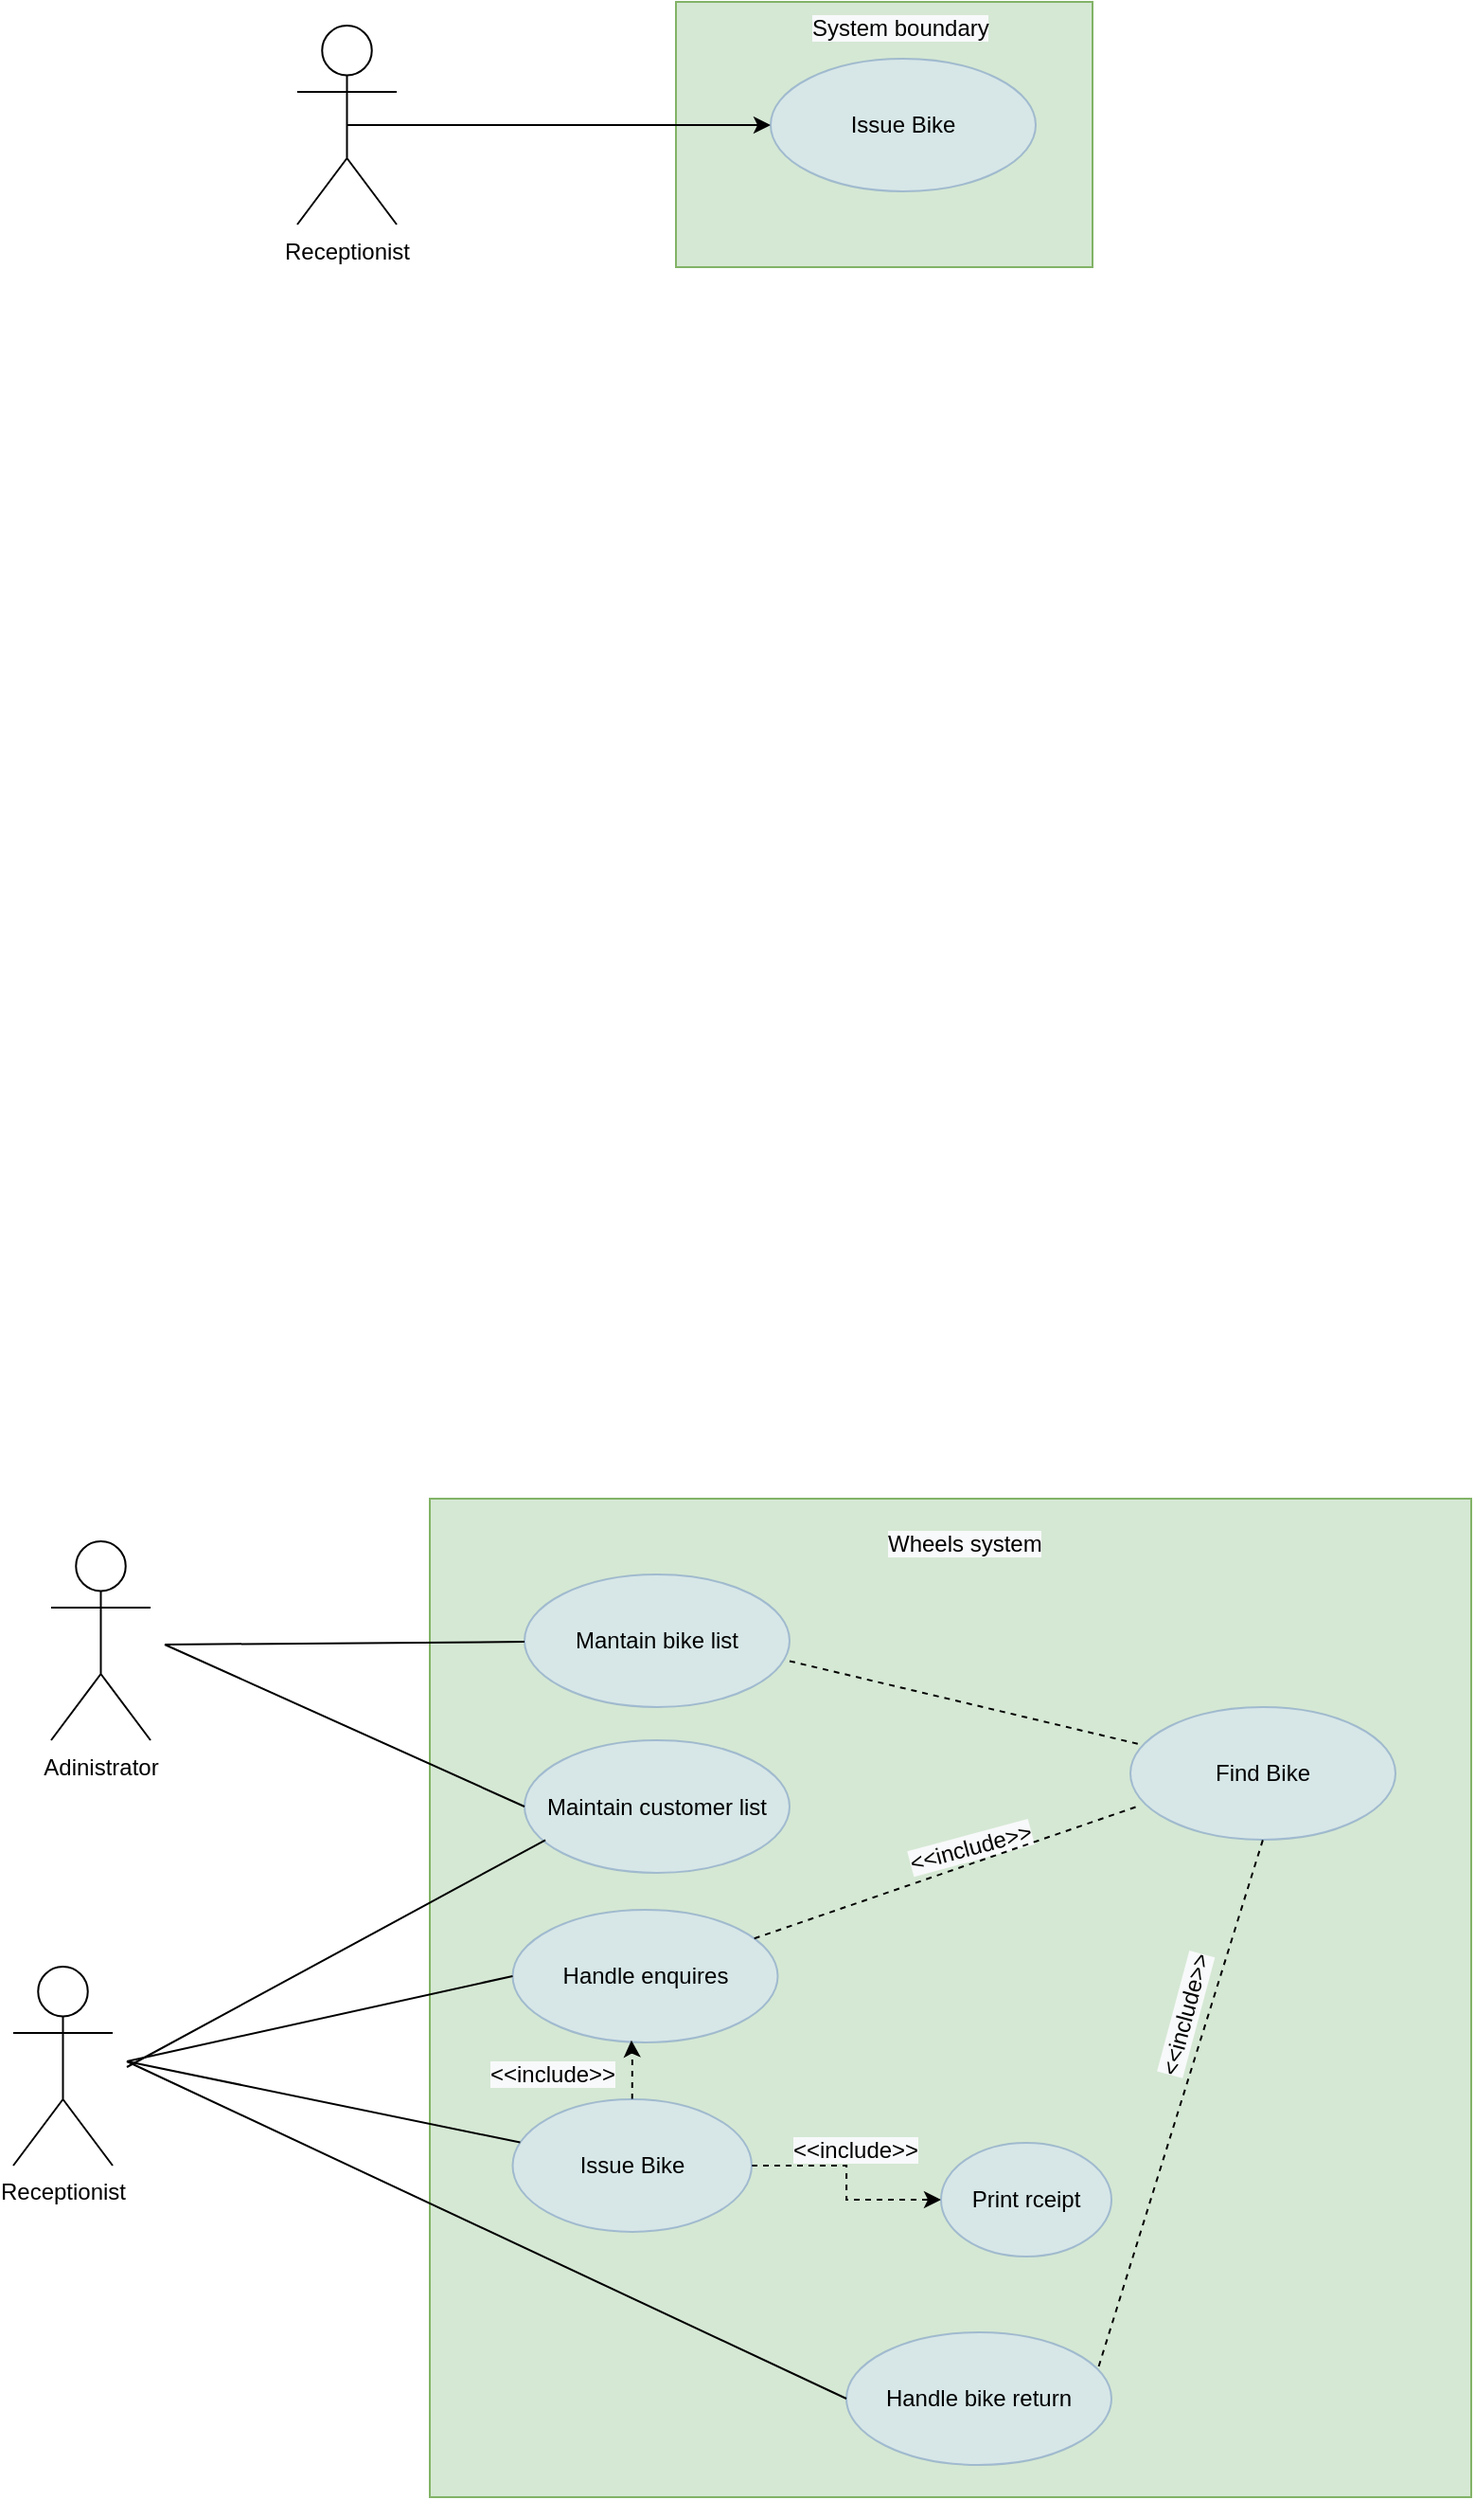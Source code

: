 <mxfile version="13.9.7" type="github">
  <diagram name="Page-1" id="e7e014a7-5840-1c2e-5031-d8a46d1fe8dd">
    <mxGraphModel dx="900" dy="633" grid="1" gridSize="10" guides="1" tooltips="1" connect="1" arrows="1" fold="1" page="1" pageScale="1" pageWidth="1169" pageHeight="826" background="#ffffff" math="0" shadow="0">
      <root>
        <mxCell id="0" />
        <mxCell id="1" parent="0" />
        <mxCell id="xnsoORBqEFnWTqOEyWpl-42" value="&lt;h5&gt;&lt;br&gt;&lt;/h5&gt;" style="html=1;fillColor=#d5e8d4;strokeColor=#82b366;" vertex="1" parent="1">
          <mxGeometry x="460" y="140" width="220" height="140" as="geometry" />
        </mxCell>
        <mxCell id="xnsoORBqEFnWTqOEyWpl-54" style="edgeStyle=orthogonalEdgeStyle;rounded=0;orthogonalLoop=1;jettySize=auto;html=1;exitX=0.5;exitY=0.5;exitDx=0;exitDy=0;exitPerimeter=0;" edge="1" parent="1" source="xnsoORBqEFnWTqOEyWpl-43" target="xnsoORBqEFnWTqOEyWpl-44">
          <mxGeometry relative="1" as="geometry" />
        </mxCell>
        <mxCell id="xnsoORBqEFnWTqOEyWpl-43" value="Receptionist" style="shape=umlActor;verticalLabelPosition=bottom;verticalAlign=top;html=1;" vertex="1" parent="1">
          <mxGeometry x="260" y="152.5" width="52.5" height="105" as="geometry" />
        </mxCell>
        <mxCell id="xnsoORBqEFnWTqOEyWpl-44" value="Issue Bike" style="ellipse;whiteSpace=wrap;html=1;fillColor=#dae8fc;strokeColor=#6c8ebf;opacity=50;" vertex="1" parent="1">
          <mxGeometry x="510" y="170" width="140" height="70" as="geometry" />
        </mxCell>
        <mxCell id="xnsoORBqEFnWTqOEyWpl-52" value="&lt;span style=&quot;color: rgb(0 , 0 , 0) ; font-family: &amp;#34;helvetica&amp;#34; ; font-size: 12px ; font-style: normal ; font-weight: 400 ; letter-spacing: normal ; text-align: center ; text-indent: 0px ; text-transform: none ; word-spacing: 0px ; background-color: rgb(248 , 249 , 250) ; display: inline ; float: none&quot;&gt;System boundary&lt;/span&gt;" style="text;whiteSpace=wrap;html=1;" vertex="1" parent="1">
          <mxGeometry x="530" y="140" width="120" height="30" as="geometry" />
        </mxCell>
        <mxCell id="xnsoORBqEFnWTqOEyWpl-55" value="&lt;h5&gt;&lt;br&gt;&lt;/h5&gt;" style="html=1;fillColor=#d5e8d4;strokeColor=#82b366;" vertex="1" parent="1">
          <mxGeometry x="330" y="930" width="550" height="527" as="geometry" />
        </mxCell>
        <mxCell id="xnsoORBqEFnWTqOEyWpl-57" value="Adinistrator" style="shape=umlActor;verticalLabelPosition=bottom;verticalAlign=top;html=1;" vertex="1" parent="1">
          <mxGeometry x="130" y="952.5" width="52.5" height="105" as="geometry" />
        </mxCell>
        <mxCell id="xnsoORBqEFnWTqOEyWpl-58" value="Mantain bike list" style="ellipse;whiteSpace=wrap;html=1;fillColor=#dae8fc;strokeColor=#6c8ebf;opacity=50;" vertex="1" parent="1">
          <mxGeometry x="380" y="970" width="140" height="70" as="geometry" />
        </mxCell>
        <mxCell id="xnsoORBqEFnWTqOEyWpl-59" value="&lt;span style=&quot;color: rgb(0 , 0 , 0) ; font-family: &amp;#34;helvetica&amp;#34; ; font-size: 12px ; font-style: normal ; font-weight: 400 ; letter-spacing: normal ; text-align: center ; text-indent: 0px ; text-transform: none ; word-spacing: 0px ; background-color: rgb(248 , 249 , 250) ; display: inline ; float: none&quot;&gt;Wheels system&lt;/span&gt;" style="text;whiteSpace=wrap;html=1;" vertex="1" parent="1">
          <mxGeometry x="570" y="940" width="100" height="30" as="geometry" />
        </mxCell>
        <mxCell id="xnsoORBqEFnWTqOEyWpl-61" value="Maintain customer list" style="ellipse;whiteSpace=wrap;html=1;fillColor=#dae8fc;strokeColor=#6c8ebf;opacity=50;" vertex="1" parent="1">
          <mxGeometry x="380" y="1057.5" width="140" height="70" as="geometry" />
        </mxCell>
        <mxCell id="xnsoORBqEFnWTqOEyWpl-63" value="Handle enquires" style="ellipse;whiteSpace=wrap;html=1;fillColor=#dae8fc;strokeColor=#6c8ebf;opacity=50;" vertex="1" parent="1">
          <mxGeometry x="373.75" y="1147" width="140" height="70" as="geometry" />
        </mxCell>
        <mxCell id="xnsoORBqEFnWTqOEyWpl-89" style="edgeStyle=orthogonalEdgeStyle;rounded=0;orthogonalLoop=1;jettySize=auto;html=1;dashed=1;" edge="1" parent="1" source="xnsoORBqEFnWTqOEyWpl-65" target="xnsoORBqEFnWTqOEyWpl-85">
          <mxGeometry relative="1" as="geometry" />
        </mxCell>
        <mxCell id="xnsoORBqEFnWTqOEyWpl-93" style="edgeStyle=orthogonalEdgeStyle;rounded=0;orthogonalLoop=1;jettySize=auto;html=1;entryX=0.448;entryY=0.984;entryDx=0;entryDy=0;entryPerimeter=0;dashed=1;" edge="1" parent="1" source="xnsoORBqEFnWTqOEyWpl-65" target="xnsoORBqEFnWTqOEyWpl-63">
          <mxGeometry relative="1" as="geometry" />
        </mxCell>
        <mxCell id="xnsoORBqEFnWTqOEyWpl-65" value="Issue Bike" style="ellipse;whiteSpace=wrap;html=1;fillColor=#dae8fc;strokeColor=#6c8ebf;opacity=50;" vertex="1" parent="1">
          <mxGeometry x="373.75" y="1247" width="126.25" height="70" as="geometry" />
        </mxCell>
        <mxCell id="xnsoORBqEFnWTqOEyWpl-67" value="Handle bike return" style="ellipse;whiteSpace=wrap;html=1;fillColor=#dae8fc;strokeColor=#6c8ebf;opacity=50;" vertex="1" parent="1">
          <mxGeometry x="550" y="1370" width="140" height="70" as="geometry" />
        </mxCell>
        <mxCell id="xnsoORBqEFnWTqOEyWpl-68" value="Receptionist" style="shape=umlActor;verticalLabelPosition=bottom;verticalAlign=top;html=1;" vertex="1" parent="1">
          <mxGeometry x="110" y="1177" width="52.5" height="105" as="geometry" />
        </mxCell>
        <mxCell id="xnsoORBqEFnWTqOEyWpl-77" value="" style="endArrow=none;html=1;" edge="1" parent="1" target="xnsoORBqEFnWTqOEyWpl-58">
          <mxGeometry width="50" height="50" relative="1" as="geometry">
            <mxPoint x="190" y="1007" as="sourcePoint" />
            <mxPoint x="270" y="1157" as="targetPoint" />
          </mxGeometry>
        </mxCell>
        <mxCell id="xnsoORBqEFnWTqOEyWpl-78" value="" style="endArrow=none;html=1;entryX=0;entryY=0.5;entryDx=0;entryDy=0;" edge="1" parent="1" target="xnsoORBqEFnWTqOEyWpl-61">
          <mxGeometry width="50" height="50" relative="1" as="geometry">
            <mxPoint x="190" y="1007" as="sourcePoint" />
            <mxPoint x="390.008" y="1015.538" as="targetPoint" />
          </mxGeometry>
        </mxCell>
        <mxCell id="xnsoORBqEFnWTqOEyWpl-79" value="" style="endArrow=none;html=1;entryX=0.079;entryY=0.752;entryDx=0;entryDy=0;entryPerimeter=0;" edge="1" parent="1" target="xnsoORBqEFnWTqOEyWpl-61">
          <mxGeometry width="50" height="50" relative="1" as="geometry">
            <mxPoint x="170" y="1230" as="sourcePoint" />
            <mxPoint x="390" y="1102.5" as="targetPoint" />
          </mxGeometry>
        </mxCell>
        <mxCell id="xnsoORBqEFnWTqOEyWpl-80" value="" style="endArrow=none;html=1;entryX=0;entryY=0.5;entryDx=0;entryDy=0;" edge="1" parent="1" target="xnsoORBqEFnWTqOEyWpl-63">
          <mxGeometry width="50" height="50" relative="1" as="geometry">
            <mxPoint x="170" y="1227" as="sourcePoint" />
            <mxPoint x="400" y="1112.5" as="targetPoint" />
          </mxGeometry>
        </mxCell>
        <mxCell id="xnsoORBqEFnWTqOEyWpl-81" value="" style="endArrow=none;html=1;entryX=0;entryY=0.5;entryDx=0;entryDy=0;" edge="1" parent="1" target="xnsoORBqEFnWTqOEyWpl-67">
          <mxGeometry width="50" height="50" relative="1" as="geometry">
            <mxPoint x="170" y="1227" as="sourcePoint" />
            <mxPoint x="383.75" y="1192" as="targetPoint" />
          </mxGeometry>
        </mxCell>
        <mxCell id="xnsoORBqEFnWTqOEyWpl-82" value="" style="endArrow=none;html=1;" edge="1" parent="1" target="xnsoORBqEFnWTqOEyWpl-65">
          <mxGeometry width="50" height="50" relative="1" as="geometry">
            <mxPoint x="170" y="1227" as="sourcePoint" />
            <mxPoint x="280" y="1227" as="targetPoint" />
          </mxGeometry>
        </mxCell>
        <mxCell id="xnsoORBqEFnWTqOEyWpl-83" value="Find Bike" style="ellipse;whiteSpace=wrap;html=1;fillColor=#dae8fc;strokeColor=#6c8ebf;opacity=50;" vertex="1" parent="1">
          <mxGeometry x="700" y="1040" width="140" height="70" as="geometry" />
        </mxCell>
        <mxCell id="xnsoORBqEFnWTqOEyWpl-84" value="" style="endArrow=none;html=1;dashed=1;" edge="1" parent="1" target="xnsoORBqEFnWTqOEyWpl-83">
          <mxGeometry width="50" height="50" relative="1" as="geometry">
            <mxPoint x="520" y="1015.72" as="sourcePoint" />
            <mxPoint x="710" y="1070" as="targetPoint" />
          </mxGeometry>
        </mxCell>
        <mxCell id="xnsoORBqEFnWTqOEyWpl-85" value="Print rceipt" style="ellipse;whiteSpace=wrap;html=1;fillColor=#dae8fc;strokeColor=#6c8ebf;opacity=50;" vertex="1" parent="1">
          <mxGeometry x="600" y="1270" width="90" height="60" as="geometry" />
        </mxCell>
        <mxCell id="xnsoORBqEFnWTqOEyWpl-86" value="&lt;span style=&quot;color: rgb(0 , 0 , 0) ; font-family: &amp;#34;helvetica&amp;#34; ; font-size: 12px ; font-style: normal ; font-weight: 400 ; letter-spacing: normal ; text-align: center ; text-indent: 0px ; text-transform: none ; word-spacing: 0px ; background-color: rgb(248 , 249 , 250) ; display: inline ; float: none&quot;&gt;&amp;lt;&amp;lt;include&amp;gt;&amp;gt;&lt;/span&gt;" style="text;whiteSpace=wrap;html=1;" vertex="1" parent="1">
          <mxGeometry x="520" y="1260" width="70" height="20" as="geometry" />
        </mxCell>
        <mxCell id="xnsoORBqEFnWTqOEyWpl-87" value="&lt;span style=&quot;color: rgb(0 , 0 , 0) ; font-family: &amp;#34;helvetica&amp;#34; ; font-size: 12px ; font-style: normal ; font-weight: 400 ; letter-spacing: normal ; text-align: center ; text-indent: 0px ; text-transform: none ; word-spacing: 0px ; background-color: rgb(248 , 249 , 250) ; display: inline ; float: none&quot;&gt;&amp;lt;&amp;lt;include&amp;gt;&amp;gt;&lt;/span&gt;" style="text;whiteSpace=wrap;html=1;rotation=-15;" vertex="1" parent="1">
          <mxGeometry x="580" y="1100" width="70" height="20" as="geometry" />
        </mxCell>
        <mxCell id="xnsoORBqEFnWTqOEyWpl-88" value="" style="endArrow=none;html=1;dashed=1;entryX=0.037;entryY=0.742;entryDx=0;entryDy=0;entryPerimeter=0;" edge="1" parent="1" source="xnsoORBqEFnWTqOEyWpl-63" target="xnsoORBqEFnWTqOEyWpl-83">
          <mxGeometry width="50" height="50" relative="1" as="geometry">
            <mxPoint x="530" y="1025.72" as="sourcePoint" />
            <mxPoint x="716.639" y="1070.122" as="targetPoint" />
          </mxGeometry>
        </mxCell>
        <mxCell id="xnsoORBqEFnWTqOEyWpl-91" value="" style="endArrow=none;html=1;dashed=1;entryX=0.5;entryY=1;entryDx=0;entryDy=0;exitX=0.952;exitY=0.257;exitDx=0;exitDy=0;exitPerimeter=0;" edge="1" parent="1" source="xnsoORBqEFnWTqOEyWpl-67" target="xnsoORBqEFnWTqOEyWpl-83">
          <mxGeometry width="50" height="50" relative="1" as="geometry">
            <mxPoint x="511.473" y="1172.201" as="sourcePoint" />
            <mxPoint x="715.18" y="1101.94" as="targetPoint" />
          </mxGeometry>
        </mxCell>
        <mxCell id="xnsoORBqEFnWTqOEyWpl-92" value="&lt;span style=&quot;color: rgb(0 , 0 , 0) ; font-family: &amp;#34;helvetica&amp;#34; ; font-size: 12px ; font-style: normal ; font-weight: 400 ; letter-spacing: normal ; text-align: center ; text-indent: 0px ; text-transform: none ; word-spacing: 0px ; background-color: rgb(248 , 249 , 250) ; display: inline ; float: none&quot;&gt;&amp;lt;&amp;lt;include&amp;gt;&amp;gt;&lt;/span&gt;" style="text;whiteSpace=wrap;html=1;rotation=-75;" vertex="1" parent="1">
          <mxGeometry x="690" y="1191.5" width="70" height="20" as="geometry" />
        </mxCell>
        <mxCell id="xnsoORBqEFnWTqOEyWpl-94" value="&lt;span style=&quot;color: rgb(0 , 0 , 0) ; font-family: &amp;#34;helvetica&amp;#34; ; font-size: 12px ; font-style: normal ; font-weight: 400 ; letter-spacing: normal ; text-align: center ; text-indent: 0px ; text-transform: none ; word-spacing: 0px ; background-color: rgb(248 , 249 , 250) ; display: inline ; float: none&quot;&gt;&amp;lt;&amp;lt;include&amp;gt;&amp;gt;&lt;/span&gt;" style="text;whiteSpace=wrap;html=1;" vertex="1" parent="1">
          <mxGeometry x="360" y="1219.5" width="70" height="20" as="geometry" />
        </mxCell>
      </root>
    </mxGraphModel>
  </diagram>
</mxfile>
